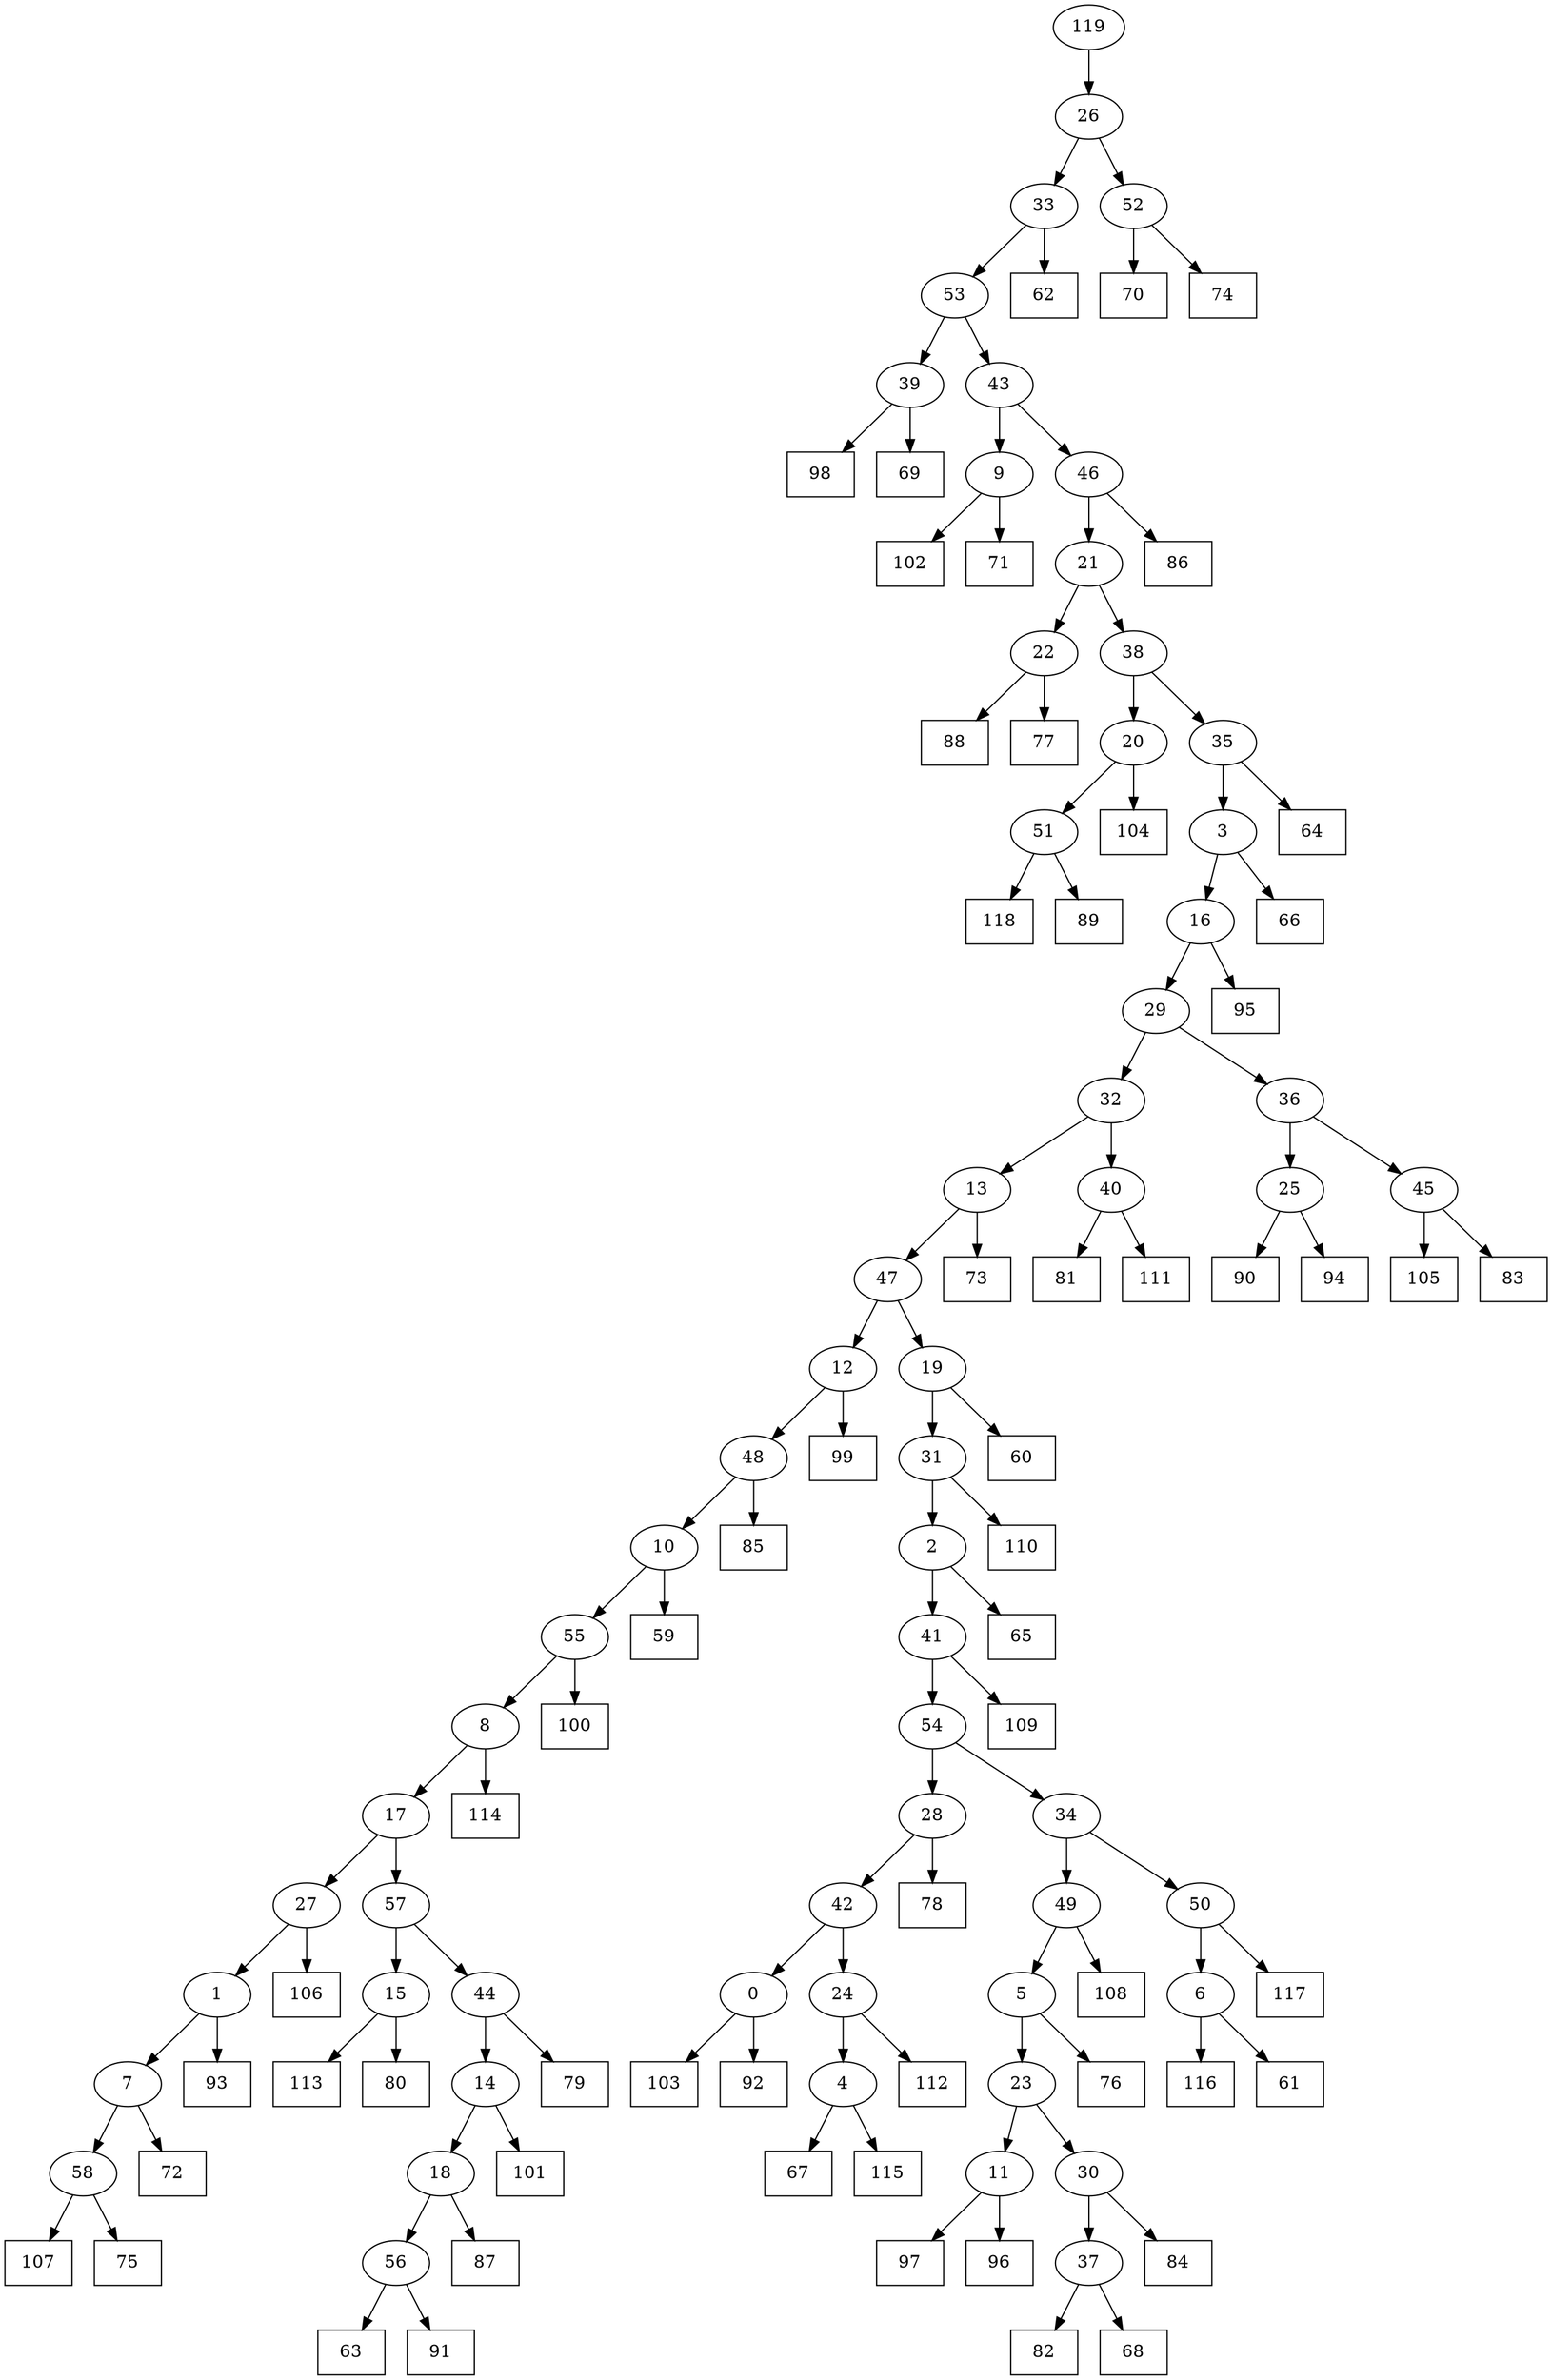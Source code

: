 digraph G {
0[label="0"];
1[label="1"];
2[label="2"];
3[label="3"];
4[label="4"];
5[label="5"];
6[label="6"];
7[label="7"];
8[label="8"];
9[label="9"];
10[label="10"];
11[label="11"];
12[label="12"];
13[label="13"];
14[label="14"];
15[label="15"];
16[label="16"];
17[label="17"];
18[label="18"];
19[label="19"];
20[label="20"];
21[label="21"];
22[label="22"];
23[label="23"];
24[label="24"];
25[label="25"];
26[label="26"];
27[label="27"];
28[label="28"];
29[label="29"];
30[label="30"];
31[label="31"];
32[label="32"];
33[label="33"];
34[label="34"];
35[label="35"];
36[label="36"];
37[label="37"];
38[label="38"];
39[label="39"];
40[label="40"];
41[label="41"];
42[label="42"];
43[label="43"];
44[label="44"];
45[label="45"];
46[label="46"];
47[label="47"];
48[label="48"];
49[label="49"];
50[label="50"];
51[label="51"];
52[label="52"];
53[label="53"];
54[label="54"];
55[label="55"];
56[label="56"];
57[label="57"];
58[label="58"];
59[shape=box,label="116"];
60[shape=box,label="102"];
61[shape=box,label="90"];
62[shape=box,label="117"];
63[shape=box,label="84"];
64[shape=box,label="118"];
65[shape=box,label="79"];
66[shape=box,label="70"];
67[shape=box,label="98"];
68[shape=box,label="113"];
69[shape=box,label="101"];
70[shape=box,label="104"];
71[shape=box,label="82"];
72[shape=box,label="67"];
73[shape=box,label="66"];
74[shape=box,label="94"];
75[shape=box,label="110"];
76[shape=box,label="95"];
77[shape=box,label="74"];
78[shape=box,label="103"];
79[shape=box,label="63"];
80[shape=box,label="59"];
81[shape=box,label="78"];
82[shape=box,label="109"];
83[shape=box,label="81"];
84[shape=box,label="85"];
85[shape=box,label="64"];
86[shape=box,label="97"];
87[shape=box,label="69"];
88[shape=box,label="115"];
89[shape=box,label="88"];
90[shape=box,label="107"];
91[shape=box,label="105"];
92[shape=box,label="87"];
93[shape=box,label="65"];
94[shape=box,label="86"];
95[shape=box,label="112"];
96[shape=box,label="111"];
97[shape=box,label="77"];
98[shape=box,label="92"];
99[shape=box,label="89"];
100[shape=box,label="100"];
101[shape=box,label="62"];
102[shape=box,label="99"];
103[shape=box,label="80"];
104[shape=box,label="96"];
105[shape=box,label="91"];
106[shape=box,label="71"];
107[shape=box,label="72"];
108[shape=box,label="114"];
109[shape=box,label="108"];
110[shape=box,label="73"];
111[shape=box,label="76"];
112[shape=box,label="60"];
113[shape=box,label="106"];
114[shape=box,label="68"];
115[shape=box,label="61"];
116[shape=box,label="75"];
117[shape=box,label="93"];
118[shape=box,label="83"];
119[label="119"];
58->90 ;
51->64 ;
15->68 ;
55->100 ;
2->93 ;
28->81 ;
54->28 ;
9->60 ;
14->18 ;
10->80 ;
18->56 ;
30->63 ;
21->38 ;
40->83 ;
12->102 ;
58->116 ;
15->103 ;
37->114 ;
32->40 ;
41->54 ;
34->49 ;
31->75 ;
38->35 ;
35->85 ;
53->43 ;
26->52 ;
37->71 ;
36->45 ;
45->91 ;
24->95 ;
56->79 ;
21->22 ;
22->97 ;
39->87 ;
19->112 ;
4->72 ;
40->96 ;
33->101 ;
8->108 ;
42->24 ;
56->105 ;
6->59 ;
18->92 ;
39->67 ;
49->5 ;
27->113 ;
48->84 ;
44->14 ;
14->69 ;
20->70 ;
27->1 ;
22->89 ;
38->20 ;
0->78 ;
4->88 ;
29->36 ;
46->94 ;
43->9 ;
9->106 ;
16->29 ;
25->61 ;
49->109 ;
0->98 ;
20->51 ;
51->99 ;
5->111 ;
42->0 ;
31->2 ;
119->26 ;
26->33 ;
1->117 ;
29->32 ;
11->86 ;
2->41 ;
41->82 ;
24->4 ;
45->118 ;
36->25 ;
13->47 ;
47->12 ;
1->7 ;
12->48 ;
48->10 ;
5->23 ;
19->31 ;
53->39 ;
52->77 ;
17->57 ;
57->15 ;
47->19 ;
23->11 ;
11->104 ;
32->13 ;
33->53 ;
16->76 ;
50->62 ;
57->44 ;
44->65 ;
3->16 ;
50->6 ;
6->115 ;
25->74 ;
8->17 ;
17->27 ;
7->58 ;
10->55 ;
55->8 ;
52->66 ;
35->3 ;
3->73 ;
7->107 ;
43->46 ;
46->21 ;
13->110 ;
23->30 ;
30->37 ;
28->42 ;
54->34 ;
34->50 ;
}

